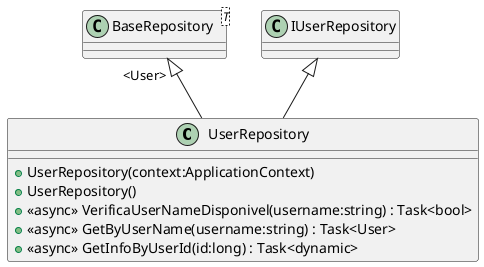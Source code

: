 @startuml
class UserRepository {
    + UserRepository(context:ApplicationContext)
    + UserRepository()
    + <<async>> VerificaUserNameDisponivel(username:string) : Task<bool>
    + <<async>> GetByUserName(username:string) : Task<User>
    + <<async>> GetInfoByUserId(id:long) : Task<dynamic>
}
class "BaseRepository"<T> {
}
"BaseRepository" "<User>" <|-- UserRepository
IUserRepository <|-- UserRepository
@enduml
